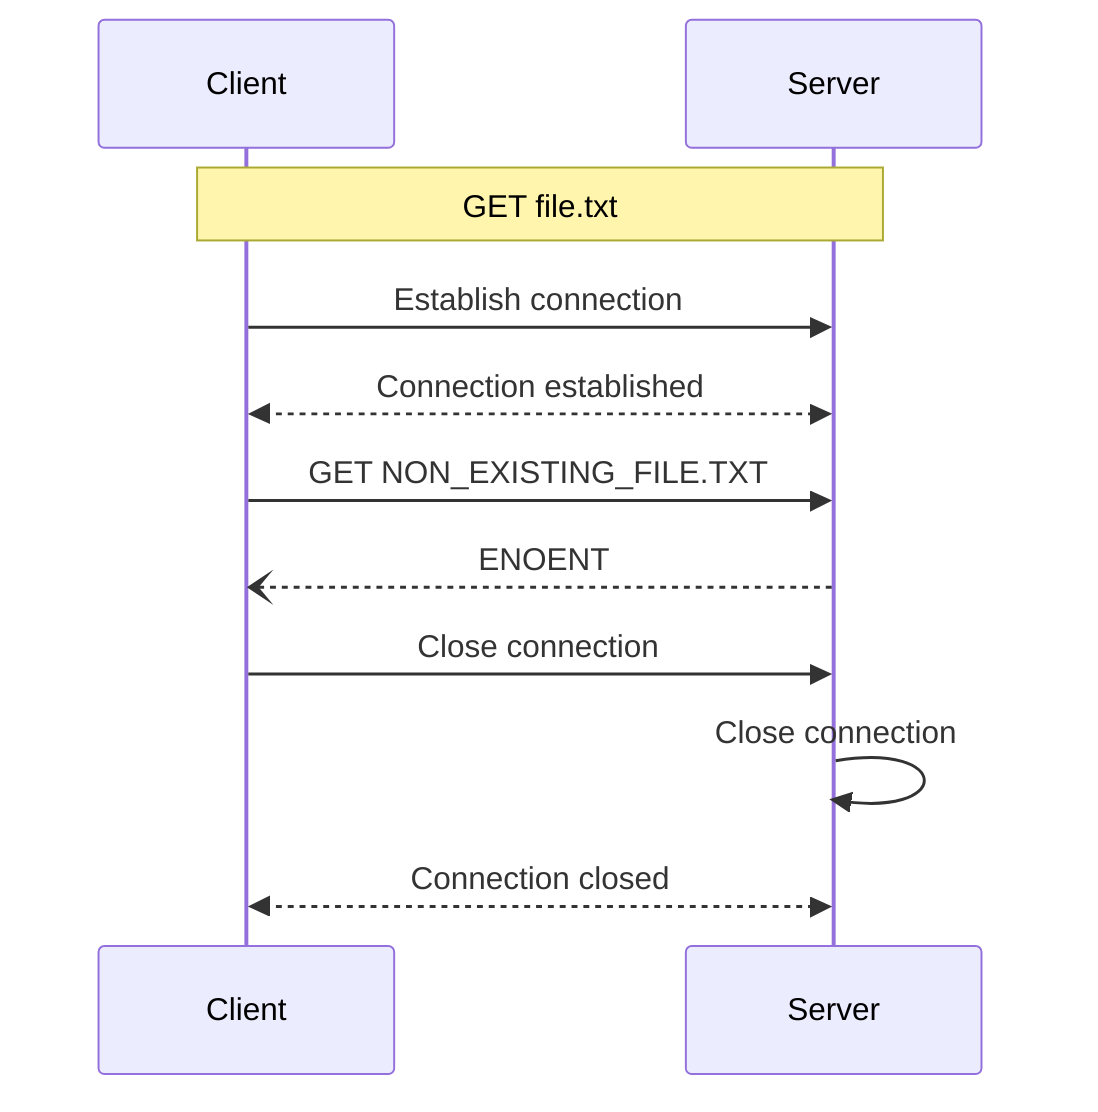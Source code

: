 sequenceDiagram
    participant Client
    participant Server

    %% Initialisation
    Note over Client,Server: GET file.txt
    Client->>Server: Establish connection
    Server<<-->>Client: Connection established
    Client->>Server: GET NON_EXISTING_FILE.TXT
    Server--)Client: ENOENT
    Client->>Server: Close connection
    Server->>Server: Close connection
    Server<<-->>Client: Connection closed